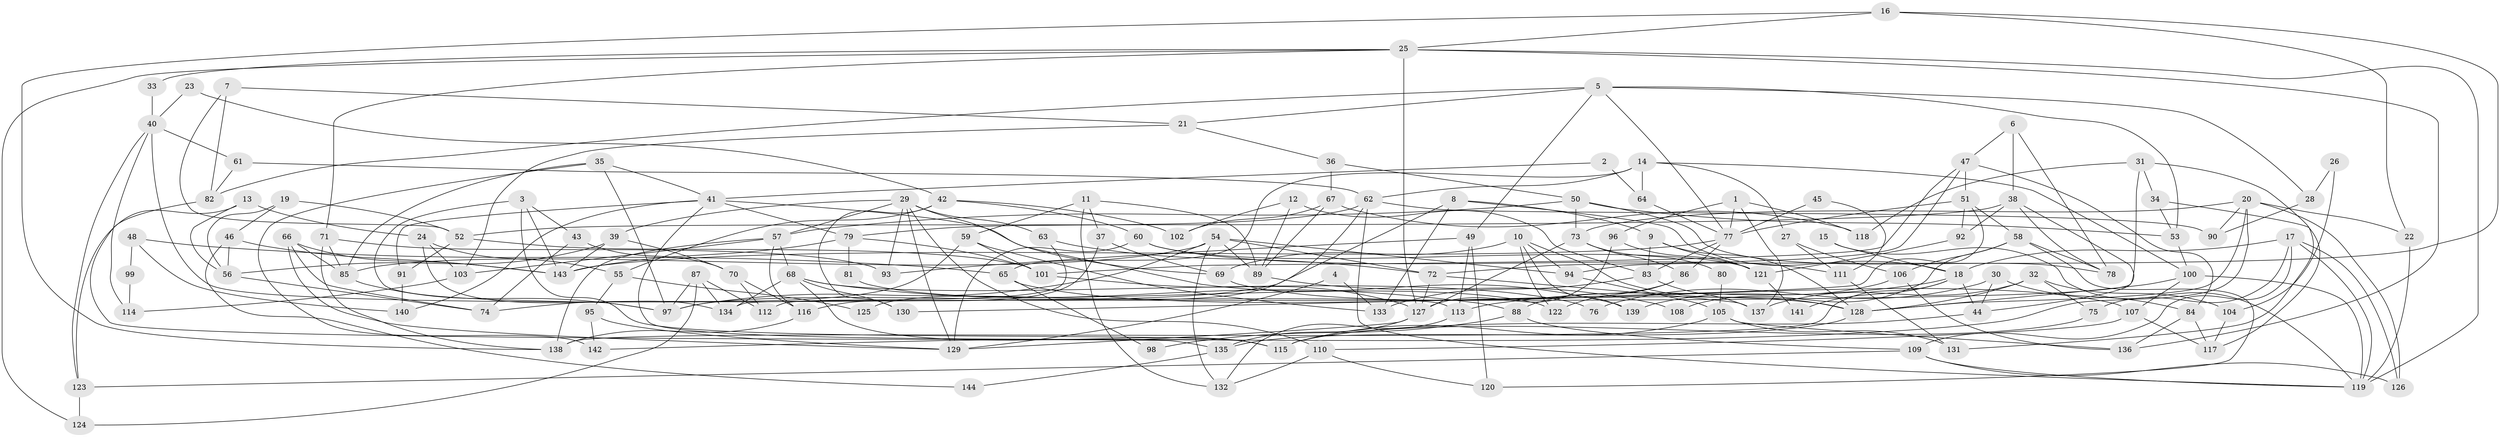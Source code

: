 // Generated by graph-tools (version 1.1) at 2025/51/03/09/25 04:51:39]
// undirected, 144 vertices, 288 edges
graph export_dot {
graph [start="1"]
  node [color=gray90,style=filled];
  1;
  2;
  3;
  4;
  5;
  6;
  7;
  8;
  9;
  10;
  11;
  12;
  13;
  14;
  15;
  16;
  17;
  18;
  19;
  20;
  21;
  22;
  23;
  24;
  25;
  26;
  27;
  28;
  29;
  30;
  31;
  32;
  33;
  34;
  35;
  36;
  37;
  38;
  39;
  40;
  41;
  42;
  43;
  44;
  45;
  46;
  47;
  48;
  49;
  50;
  51;
  52;
  53;
  54;
  55;
  56;
  57;
  58;
  59;
  60;
  61;
  62;
  63;
  64;
  65;
  66;
  67;
  68;
  69;
  70;
  71;
  72;
  73;
  74;
  75;
  76;
  77;
  78;
  79;
  80;
  81;
  82;
  83;
  84;
  85;
  86;
  87;
  88;
  89;
  90;
  91;
  92;
  93;
  94;
  95;
  96;
  97;
  98;
  99;
  100;
  101;
  102;
  103;
  104;
  105;
  106;
  107;
  108;
  109;
  110;
  111;
  112;
  113;
  114;
  115;
  116;
  117;
  118;
  119;
  120;
  121;
  122;
  123;
  124;
  125;
  126;
  127;
  128;
  129;
  130;
  131;
  132;
  133;
  134;
  135;
  136;
  137;
  138;
  139;
  140;
  141;
  142;
  143;
  144;
  1 -- 77;
  1 -- 137;
  1 -- 96;
  1 -- 118;
  2 -- 41;
  2 -- 64;
  3 -- 43;
  3 -- 97;
  3 -- 115;
  3 -- 143;
  4 -- 129;
  4 -- 133;
  5 -- 77;
  5 -- 21;
  5 -- 28;
  5 -- 49;
  5 -- 53;
  5 -- 82;
  6 -- 47;
  6 -- 38;
  6 -- 78;
  7 -- 52;
  7 -- 82;
  7 -- 21;
  8 -- 97;
  8 -- 18;
  8 -- 9;
  8 -- 133;
  9 -- 121;
  9 -- 83;
  9 -- 128;
  10 -- 69;
  10 -- 128;
  10 -- 94;
  10 -- 122;
  10 -- 139;
  11 -- 132;
  11 -- 59;
  11 -- 37;
  11 -- 89;
  12 -- 83;
  12 -- 89;
  12 -- 102;
  13 -- 56;
  13 -- 123;
  13 -- 24;
  14 -- 100;
  14 -- 62;
  14 -- 27;
  14 -- 64;
  14 -- 65;
  15 -- 18;
  15 -- 119;
  16 -- 94;
  16 -- 22;
  16 -- 25;
  16 -- 138;
  17 -- 126;
  17 -- 109;
  17 -- 18;
  17 -- 75;
  17 -- 119;
  18 -- 138;
  18 -- 44;
  18 -- 113;
  18 -- 141;
  19 -- 52;
  19 -- 56;
  19 -- 46;
  20 -- 142;
  20 -- 73;
  20 -- 22;
  20 -- 90;
  20 -- 126;
  20 -- 128;
  21 -- 103;
  21 -- 36;
  22 -- 119;
  23 -- 42;
  23 -- 40;
  24 -- 134;
  24 -- 55;
  24 -- 103;
  25 -- 119;
  25 -- 33;
  25 -- 71;
  25 -- 124;
  25 -- 127;
  25 -- 136;
  26 -- 28;
  26 -- 104;
  27 -- 106;
  27 -- 111;
  28 -- 90;
  29 -- 93;
  29 -- 57;
  29 -- 39;
  29 -- 63;
  29 -- 110;
  29 -- 129;
  29 -- 139;
  30 -- 84;
  30 -- 44;
  30 -- 76;
  31 -- 118;
  31 -- 131;
  31 -- 34;
  31 -- 134;
  32 -- 128;
  32 -- 137;
  32 -- 75;
  32 -- 104;
  33 -- 40;
  34 -- 53;
  34 -- 117;
  35 -- 85;
  35 -- 41;
  35 -- 97;
  35 -- 142;
  36 -- 50;
  36 -- 67;
  37 -- 116;
  37 -- 69;
  38 -- 78;
  38 -- 44;
  38 -- 52;
  38 -- 92;
  39 -- 143;
  39 -- 56;
  39 -- 70;
  40 -- 113;
  40 -- 123;
  40 -- 61;
  40 -- 114;
  41 -- 115;
  41 -- 79;
  41 -- 69;
  41 -- 91;
  41 -- 140;
  42 -- 102;
  42 -- 60;
  42 -- 55;
  42 -- 130;
  43 -- 70;
  43 -- 74;
  44 -- 115;
  45 -- 111;
  45 -- 77;
  46 -- 143;
  46 -- 56;
  46 -- 144;
  47 -- 72;
  47 -- 101;
  47 -- 51;
  47 -- 84;
  48 -- 140;
  48 -- 65;
  48 -- 99;
  49 -- 113;
  49 -- 93;
  49 -- 120;
  50 -- 78;
  50 -- 53;
  50 -- 57;
  50 -- 73;
  51 -- 130;
  51 -- 58;
  51 -- 77;
  51 -- 92;
  52 -- 101;
  52 -- 91;
  53 -- 100;
  54 -- 94;
  54 -- 85;
  54 -- 72;
  54 -- 89;
  54 -- 97;
  54 -- 132;
  55 -- 95;
  55 -- 125;
  56 -- 74;
  57 -- 68;
  57 -- 103;
  57 -- 116;
  57 -- 138;
  58 -- 120;
  58 -- 78;
  58 -- 106;
  58 -- 108;
  59 -- 101;
  59 -- 74;
  59 -- 133;
  60 -- 129;
  60 -- 121;
  60 -- 111;
  61 -- 82;
  61 -- 62;
  62 -- 119;
  62 -- 79;
  62 -- 90;
  62 -- 125;
  63 -- 72;
  63 -- 112;
  64 -- 77;
  65 -- 128;
  65 -- 98;
  66 -- 85;
  66 -- 143;
  66 -- 74;
  66 -- 129;
  67 -- 89;
  67 -- 102;
  67 -- 118;
  68 -- 134;
  68 -- 115;
  68 -- 76;
  68 -- 88;
  68 -- 130;
  69 -- 107;
  70 -- 116;
  70 -- 112;
  71 -- 138;
  71 -- 85;
  71 -- 93;
  72 -- 127;
  72 -- 137;
  73 -- 127;
  73 -- 80;
  73 -- 86;
  75 -- 115;
  77 -- 83;
  77 -- 86;
  77 -- 143;
  79 -- 143;
  79 -- 81;
  79 -- 101;
  80 -- 105;
  81 -- 122;
  82 -- 135;
  83 -- 133;
  83 -- 137;
  84 -- 136;
  84 -- 117;
  85 -- 97;
  86 -- 88;
  86 -- 122;
  87 -- 97;
  87 -- 112;
  87 -- 124;
  87 -- 134;
  88 -- 98;
  88 -- 109;
  89 -- 108;
  91 -- 140;
  92 -- 121;
  94 -- 105;
  95 -- 129;
  95 -- 142;
  96 -- 127;
  96 -- 121;
  99 -- 114;
  100 -- 128;
  100 -- 107;
  100 -- 119;
  101 -- 127;
  103 -- 114;
  104 -- 117;
  105 -- 136;
  105 -- 115;
  105 -- 131;
  106 -- 139;
  106 -- 136;
  107 -- 117;
  107 -- 110;
  109 -- 119;
  109 -- 123;
  109 -- 126;
  110 -- 120;
  110 -- 132;
  111 -- 131;
  113 -- 132;
  116 -- 138;
  121 -- 141;
  123 -- 124;
  127 -- 129;
  127 -- 135;
  128 -- 135;
  135 -- 144;
}
